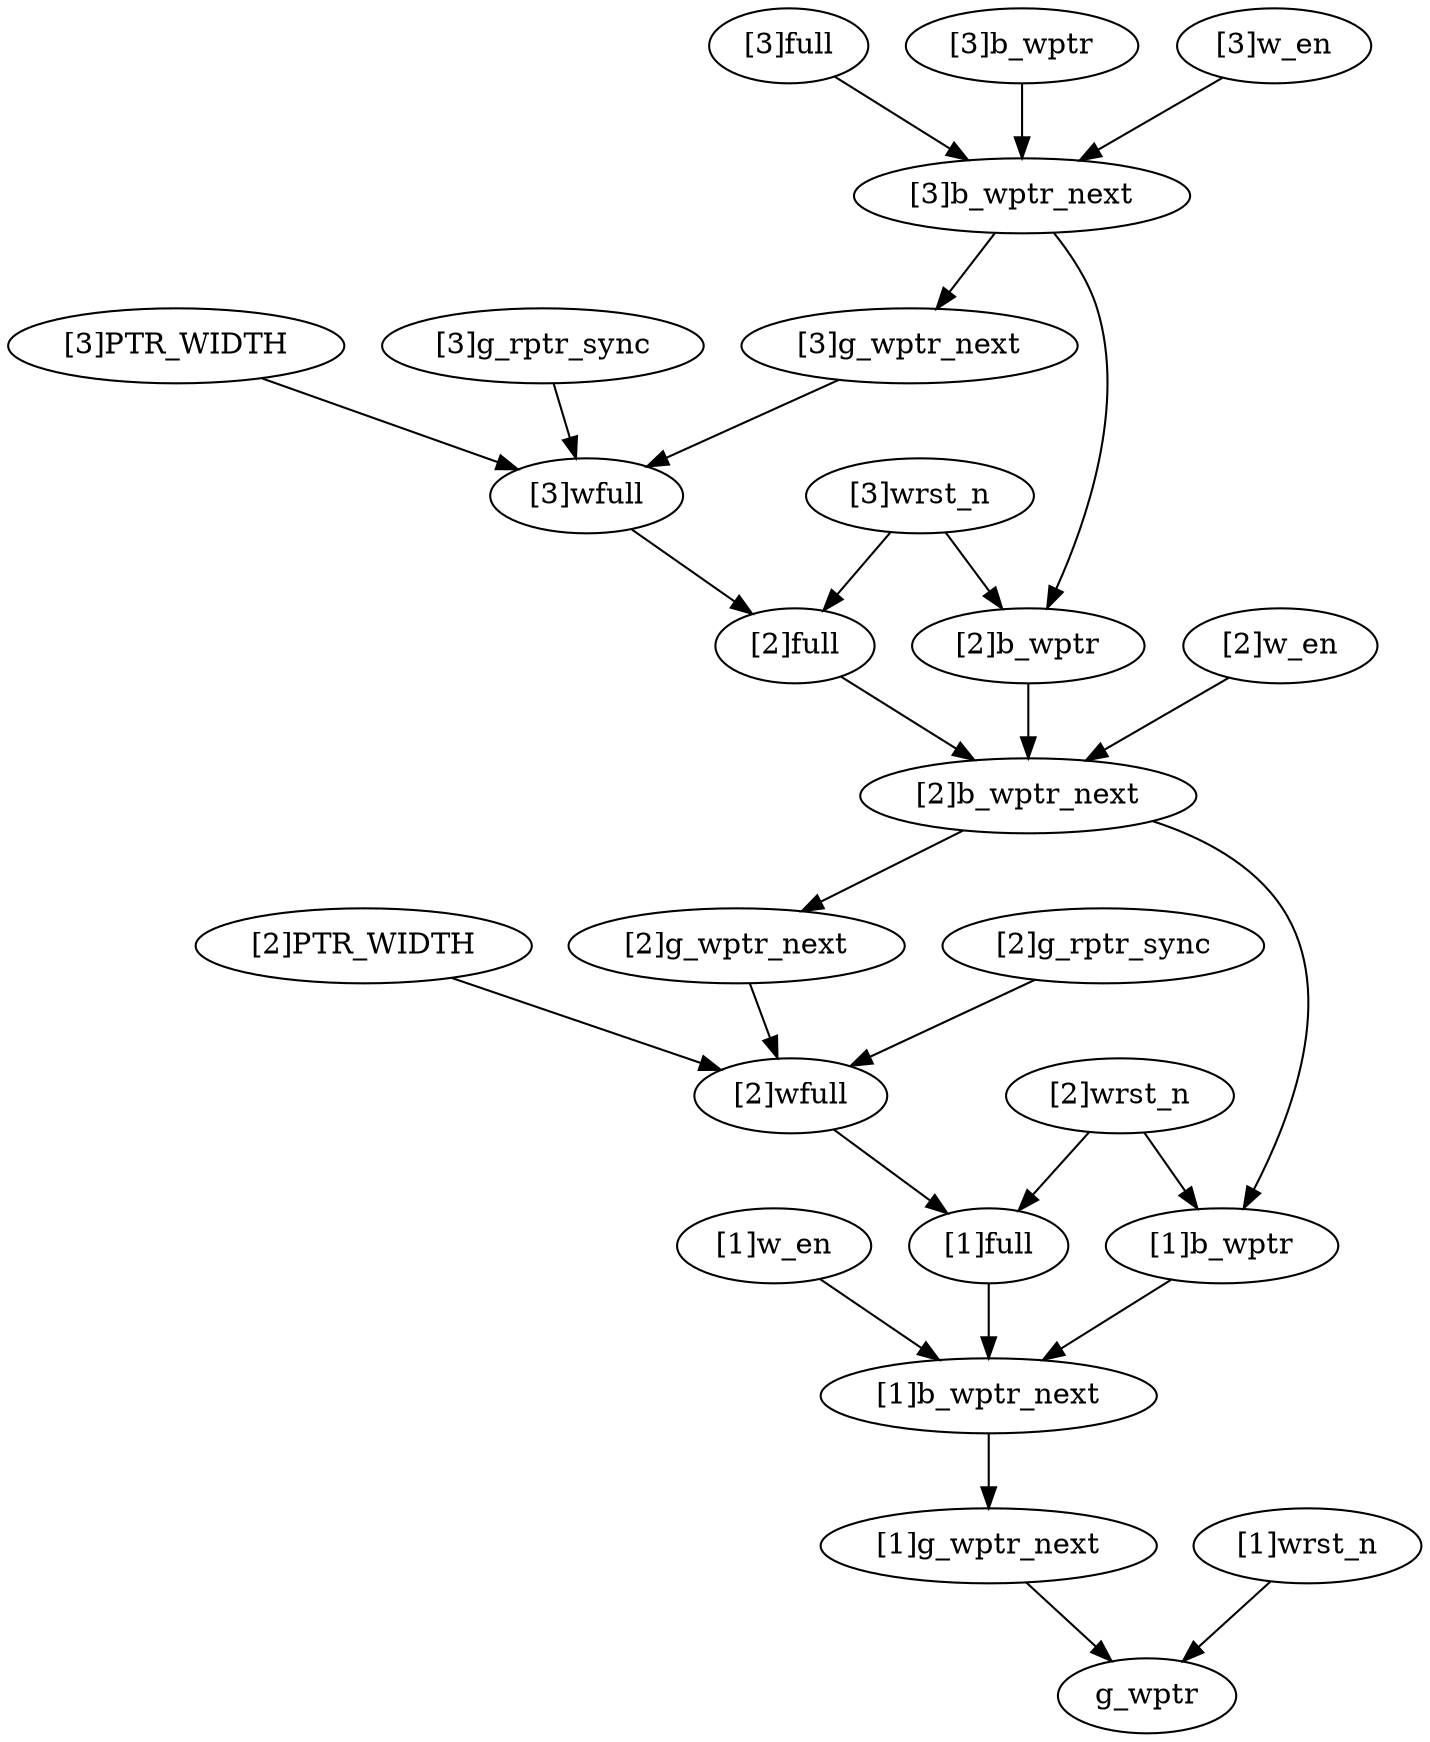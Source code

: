strict digraph "" {
	"[1]w_en"	 [complexity=9,
		importance=0.454996427362,
		rank=0.0505551585958];
	"[1]b_wptr_next"	 [complexity=5,
		importance=0.400496038911,
		rank=0.0800992077823];
	"[1]w_en" -> "[1]b_wptr_next";
	"[2]PTR_WIDTH"	 [complexity=18,
		importance=0.721718110431,
		rank=0.0400954505795];
	"[2]wfull"	 [complexity=11,
		importance=0.66721772198,
		rank=0.0606561565437];
	"[2]PTR_WIDTH" -> "[2]wfull";
	"[2]g_wptr_next"	 [complexity=18,
		importance=0.772915035351,
		rank=0.0429397241862];
	"[2]g_wptr_next" -> "[2]wfull";
	"[3]b_wptr_next"	 [complexity=37,
		importance=1.55491451003,
		rank=0.0420247164872];
	"[2]b_wptr"	 [complexity=25,
		importance=1.09248599868,
		rank=0.0436994399474];
	"[3]b_wptr_next" -> "[2]b_wptr";
	"[3]g_wptr_next"	 [complexity=34,
		importance=1.35012427091,
		rank=0.0397095373796];
	"[3]b_wptr_next" -> "[3]g_wptr_next";
	"[1]wrst_n"	 [complexity=1,
		importance=0.234517361298,
		rank=0.234517361298];
	g_wptr	 [complexity=0,
		importance=0.0900084864234,
		rank=0.0];
	"[1]wrst_n" -> g_wptr;
	"[3]PTR_WIDTH"	 [complexity=34,
		importance=1.29892734599,
		rank=0.0382037454702];
	"[3]wfull"	 [complexity=27,
		importance=1.24442695754,
		rank=0.0460898873162];
	"[3]PTR_WIDTH" -> "[3]wfull";
	"[1]g_wptr_next"	 [complexity=2,
		importance=0.195705799794,
		rank=0.097852899897];
	"[1]b_wptr_next" -> "[1]g_wptr_next";
	"[3]full"	 [complexity=41,
		importance=1.68621065244,
		rank=0.041127089084];
	"[3]full" -> "[3]b_wptr_next";
	"[1]full"	 [complexity=9,
		importance=0.531792181329,
		rank=0.0590880201477];
	"[2]wfull" -> "[1]full";
	"[2]wrst_n"	 [complexity=10,
		importance=1.11808475111,
		rank=0.111808475111];
	"[1]b_wptr"	 [complexity=9,
		importance=0.515276763127,
		rank=0.0572529736808];
	"[2]wrst_n" -> "[1]b_wptr";
	"[2]wrst_n" -> "[1]full";
	"[2]b_wptr_next"	 [complexity=21,
		importance=0.977705274468,
		rank=0.0465573940223];
	"[2]b_wptr_next" -> "[2]g_wptr_next";
	"[2]b_wptr_next" -> "[1]b_wptr";
	"[2]b_wptr" -> "[2]b_wptr_next";
	"[1]b_wptr" -> "[1]b_wptr_next";
	"[3]g_rptr_sync"	 [complexity=34,
		importance=1.29892734599,
		rank=0.0382037454702];
	"[3]g_rptr_sync" -> "[3]wfull";
	"[2]g_rptr_sync"	 [complexity=18,
		importance=0.721718110431,
		rank=0.0400954505795];
	"[2]g_rptr_sync" -> "[2]wfull";
	"[3]wrst_n"	 [complexity=26,
		importance=2.27250322222,
		rank=0.0874039700855];
	"[3]wrst_n" -> "[2]b_wptr";
	"[2]full"	 [complexity=25,
		importance=1.10900141689,
		rank=0.0443600566754];
	"[3]wrst_n" -> "[2]full";
	"[1]full" -> "[1]b_wptr_next";
	"[2]w_en"	 [complexity=25,
		importance=1.03220566292,
		rank=0.0412882265168];
	"[2]w_en" -> "[2]b_wptr_next";
	"[2]full" -> "[2]b_wptr_next";
	"[3]b_wptr"	 [complexity=41,
		importance=1.66969523424,
		rank=0.0407242740059];
	"[3]b_wptr" -> "[3]b_wptr_next";
	"[3]wfull" -> "[2]full";
	"[3]g_wptr_next" -> "[3]wfull";
	"[1]g_wptr_next" -> g_wptr;
	"[3]w_en"	 [complexity=41,
		importance=1.60941489848,
		rank=0.039254021914];
	"[3]w_en" -> "[3]b_wptr_next";
}
